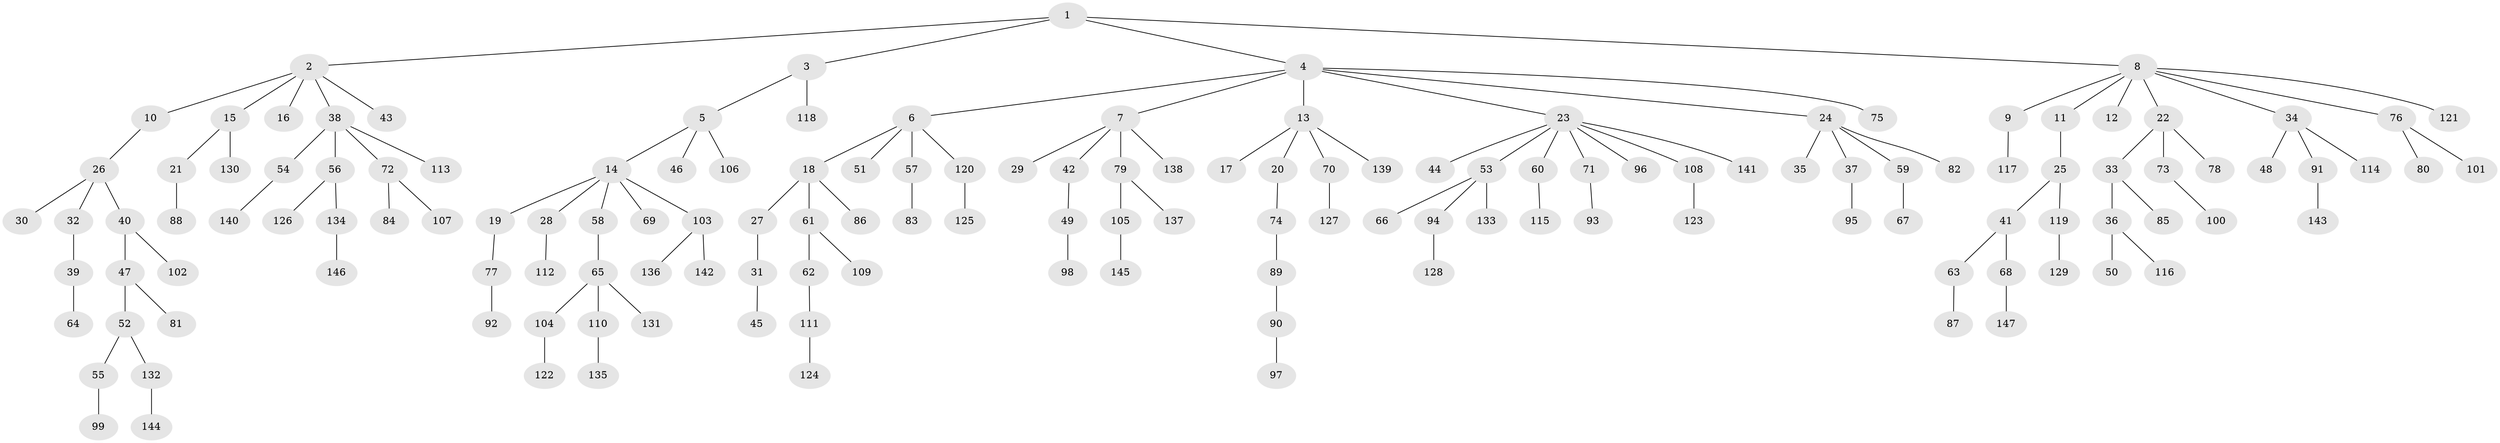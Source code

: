 // Generated by graph-tools (version 1.1) at 2025/36/03/09/25 02:36:59]
// undirected, 147 vertices, 146 edges
graph export_dot {
graph [start="1"]
  node [color=gray90,style=filled];
  1;
  2;
  3;
  4;
  5;
  6;
  7;
  8;
  9;
  10;
  11;
  12;
  13;
  14;
  15;
  16;
  17;
  18;
  19;
  20;
  21;
  22;
  23;
  24;
  25;
  26;
  27;
  28;
  29;
  30;
  31;
  32;
  33;
  34;
  35;
  36;
  37;
  38;
  39;
  40;
  41;
  42;
  43;
  44;
  45;
  46;
  47;
  48;
  49;
  50;
  51;
  52;
  53;
  54;
  55;
  56;
  57;
  58;
  59;
  60;
  61;
  62;
  63;
  64;
  65;
  66;
  67;
  68;
  69;
  70;
  71;
  72;
  73;
  74;
  75;
  76;
  77;
  78;
  79;
  80;
  81;
  82;
  83;
  84;
  85;
  86;
  87;
  88;
  89;
  90;
  91;
  92;
  93;
  94;
  95;
  96;
  97;
  98;
  99;
  100;
  101;
  102;
  103;
  104;
  105;
  106;
  107;
  108;
  109;
  110;
  111;
  112;
  113;
  114;
  115;
  116;
  117;
  118;
  119;
  120;
  121;
  122;
  123;
  124;
  125;
  126;
  127;
  128;
  129;
  130;
  131;
  132;
  133;
  134;
  135;
  136;
  137;
  138;
  139;
  140;
  141;
  142;
  143;
  144;
  145;
  146;
  147;
  1 -- 2;
  1 -- 3;
  1 -- 4;
  1 -- 8;
  2 -- 10;
  2 -- 15;
  2 -- 16;
  2 -- 38;
  2 -- 43;
  3 -- 5;
  3 -- 118;
  4 -- 6;
  4 -- 7;
  4 -- 13;
  4 -- 23;
  4 -- 24;
  4 -- 75;
  5 -- 14;
  5 -- 46;
  5 -- 106;
  6 -- 18;
  6 -- 51;
  6 -- 57;
  6 -- 120;
  7 -- 29;
  7 -- 42;
  7 -- 79;
  7 -- 138;
  8 -- 9;
  8 -- 11;
  8 -- 12;
  8 -- 22;
  8 -- 34;
  8 -- 76;
  8 -- 121;
  9 -- 117;
  10 -- 26;
  11 -- 25;
  13 -- 17;
  13 -- 20;
  13 -- 70;
  13 -- 139;
  14 -- 19;
  14 -- 28;
  14 -- 58;
  14 -- 69;
  14 -- 103;
  15 -- 21;
  15 -- 130;
  18 -- 27;
  18 -- 61;
  18 -- 86;
  19 -- 77;
  20 -- 74;
  21 -- 88;
  22 -- 33;
  22 -- 73;
  22 -- 78;
  23 -- 44;
  23 -- 53;
  23 -- 60;
  23 -- 71;
  23 -- 96;
  23 -- 108;
  23 -- 141;
  24 -- 35;
  24 -- 37;
  24 -- 59;
  24 -- 82;
  25 -- 41;
  25 -- 119;
  26 -- 30;
  26 -- 32;
  26 -- 40;
  27 -- 31;
  28 -- 112;
  31 -- 45;
  32 -- 39;
  33 -- 36;
  33 -- 85;
  34 -- 48;
  34 -- 91;
  34 -- 114;
  36 -- 50;
  36 -- 116;
  37 -- 95;
  38 -- 54;
  38 -- 56;
  38 -- 72;
  38 -- 113;
  39 -- 64;
  40 -- 47;
  40 -- 102;
  41 -- 63;
  41 -- 68;
  42 -- 49;
  47 -- 52;
  47 -- 81;
  49 -- 98;
  52 -- 55;
  52 -- 132;
  53 -- 66;
  53 -- 94;
  53 -- 133;
  54 -- 140;
  55 -- 99;
  56 -- 126;
  56 -- 134;
  57 -- 83;
  58 -- 65;
  59 -- 67;
  60 -- 115;
  61 -- 62;
  61 -- 109;
  62 -- 111;
  63 -- 87;
  65 -- 104;
  65 -- 110;
  65 -- 131;
  68 -- 147;
  70 -- 127;
  71 -- 93;
  72 -- 84;
  72 -- 107;
  73 -- 100;
  74 -- 89;
  76 -- 80;
  76 -- 101;
  77 -- 92;
  79 -- 105;
  79 -- 137;
  89 -- 90;
  90 -- 97;
  91 -- 143;
  94 -- 128;
  103 -- 136;
  103 -- 142;
  104 -- 122;
  105 -- 145;
  108 -- 123;
  110 -- 135;
  111 -- 124;
  119 -- 129;
  120 -- 125;
  132 -- 144;
  134 -- 146;
}
